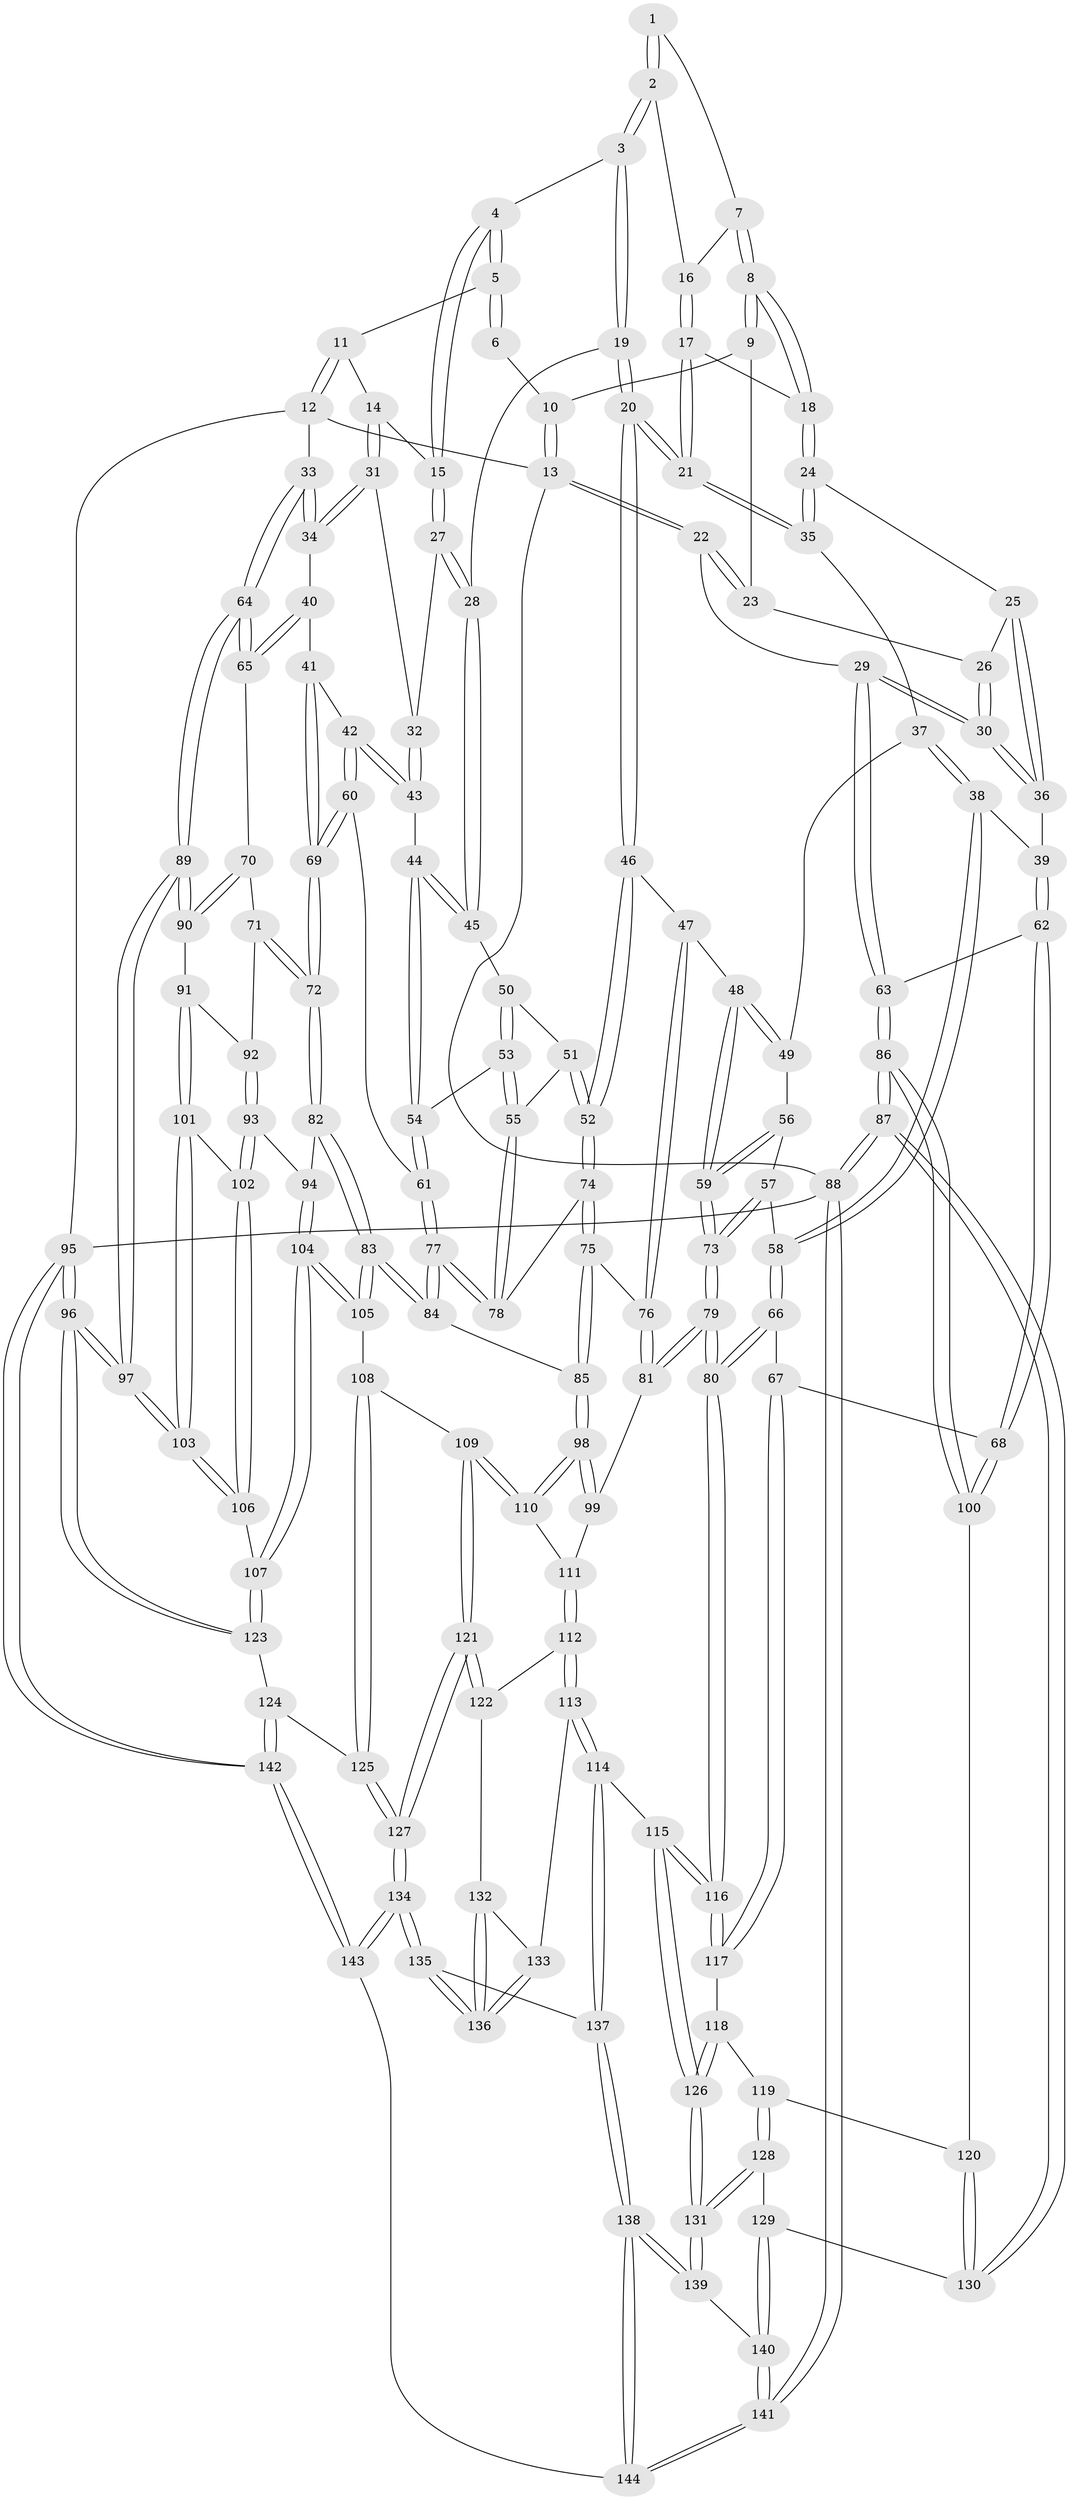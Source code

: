 // coarse degree distribution, {3: 0.2826086956521739, 6: 0.08695652173913043, 4: 0.41304347826086957, 2: 0.06521739130434782, 5: 0.15217391304347827}
// Generated by graph-tools (version 1.1) at 2025/38/03/04/25 23:38:33]
// undirected, 144 vertices, 357 edges
graph export_dot {
  node [color=gray90,style=filled];
  1 [pos="+0.38237140478169546+0"];
  2 [pos="+0.5105819071643719+0.10670344817580789"];
  3 [pos="+0.5148394851334981+0.10774039157517735"];
  4 [pos="+0.6580304414304774+0"];
  5 [pos="+0.6887118662519407+0"];
  6 [pos="+0.3793150264801937+0"];
  7 [pos="+0.4177995489298079+0.10860018342235109"];
  8 [pos="+0.27894047593472726+0.1400879891202272"];
  9 [pos="+0.23718736498342102+0.05826463018169087"];
  10 [pos="+0.26181731628179555+0"];
  11 [pos="+1+0"];
  12 [pos="+1+0"];
  13 [pos="+0+0"];
  14 [pos="+0.7678825778346999+0.1543918663622226"];
  15 [pos="+0.7008626037010568+0.1320546857203228"];
  16 [pos="+0.43926353937317125+0.11705378785404452"];
  17 [pos="+0.43071539975025436+0.21424578147335033"];
  18 [pos="+0.2782044426603251+0.16327935514869868"];
  19 [pos="+0.5834564489320778+0.25166406331487007"];
  20 [pos="+0.4793914761529988+0.2961665422189268"];
  21 [pos="+0.4716876530354724+0.29159992089235665"];
  22 [pos="+0+0"];
  23 [pos="+0.09647349206542268+0.11357142826663014"];
  24 [pos="+0.2720417256931782+0.1864667822671229"];
  25 [pos="+0.1253569274286802+0.24800683580121094"];
  26 [pos="+0.09220462619761732+0.14275217135672585"];
  27 [pos="+0.6006744615927375+0.24645738617281232"];
  28 [pos="+0.5905374461993368+0.2528733309250082"];
  29 [pos="+0+0.2815074016326993"];
  30 [pos="+0+0.28544116862536173"];
  31 [pos="+0.8712402426607926+0.2215022195726419"];
  32 [pos="+0.8085711624028609+0.2788540445183423"];
  33 [pos="+1+0.13457592736900306"];
  34 [pos="+1+0.2021389249984354"];
  35 [pos="+0.30100699960476424+0.27869761571810653"];
  36 [pos="+0.08282773824886268+0.32609024623727084"];
  37 [pos="+0.2981725474740848+0.28666724586346093"];
  38 [pos="+0.1373626374451735+0.3667825650328251"];
  39 [pos="+0.09640052864437731+0.343068073707657"];
  40 [pos="+0.872568535812422+0.4167188960004162"];
  41 [pos="+0.8584532566258305+0.41916269727897587"];
  42 [pos="+0.8252952771402741+0.4106540832136772"];
  43 [pos="+0.7663365652446411+0.370093912193285"];
  44 [pos="+0.7460272500493464+0.38002963111370625"];
  45 [pos="+0.6030168874850853+0.27741317038320923"];
  46 [pos="+0.45884837015046437+0.3863780823919877"];
  47 [pos="+0.4350434200888907+0.40412344636422437"];
  48 [pos="+0.3713222475376073+0.43173321986041097"];
  49 [pos="+0.30522605095726035+0.3285419414735186"];
  50 [pos="+0.6033457224905355+0.28328310897483566"];
  51 [pos="+0.5971977436560527+0.32546011149288884"];
  52 [pos="+0.5676454181989493+0.47390585288867065"];
  53 [pos="+0.6647839058944307+0.44774906653305196"];
  54 [pos="+0.715111939159925+0.4337353166591973"];
  55 [pos="+0.6379677059044473+0.4658183693225161"];
  56 [pos="+0.24660642659373774+0.40773960079467264"];
  57 [pos="+0.21207168886291347+0.422580037615394"];
  58 [pos="+0.18042371280765046+0.4279317391274105"];
  59 [pos="+0.3666262976627774+0.4390153258973958"];
  60 [pos="+0.7914229625562954+0.5002739762682764"];
  61 [pos="+0.748693719727573+0.4867564061118187"];
  62 [pos="+0.051546356408799655+0.4623027879742718"];
  63 [pos="+0+0.398508609958618"];
  64 [pos="+1+0.44104443993025105"];
  65 [pos="+0.9094021627700846+0.4631674057586744"];
  66 [pos="+0.1806414481000302+0.562454677477735"];
  67 [pos="+0.06502001348523687+0.5882625085659584"];
  68 [pos="+0.056167086896693905+0.5876270830684199"];
  69 [pos="+0.8328299586624641+0.5346398416074101"];
  70 [pos="+0.8829038550589183+0.5431035944544382"];
  71 [pos="+0.8713059146726364+0.5460447610541915"];
  72 [pos="+0.8410054528371372+0.5481116894930351"];
  73 [pos="+0.3485145017779376+0.4938271701431181"];
  74 [pos="+0.5769940368205918+0.4887688862684248"];
  75 [pos="+0.5587521559680091+0.5442515941534365"];
  76 [pos="+0.47087700865894805+0.5363940984974583"];
  77 [pos="+0.71268418548735+0.5614297315790855"];
  78 [pos="+0.6312253480020114+0.47086526814088925"];
  79 [pos="+0.3376518605040669+0.5714555219385138"];
  80 [pos="+0.2648889355597868+0.6080528151356392"];
  81 [pos="+0.3436848618487271+0.5732836105219619"];
  82 [pos="+0.8378267491116409+0.5529197269259106"];
  83 [pos="+0.7566130587505654+0.6350085264133745"];
  84 [pos="+0.7132395896345031+0.5836866201071172"];
  85 [pos="+0.5685669316383611+0.5829034060385776"];
  86 [pos="+0+0.6352657614380314"];
  87 [pos="+0+0.8464155619939281"];
  88 [pos="+0+1"];
  89 [pos="+1+0.5242472500888316"];
  90 [pos="+0.9966173744299598+0.5732161340230575"];
  91 [pos="+0.954587844754803+0.6232126663636745"];
  92 [pos="+0.891929498891208+0.6135215001392441"];
  93 [pos="+0.8862283577068343+0.6504434212538134"];
  94 [pos="+0.8759839801920434+0.6484050088649251"];
  95 [pos="+1+1"];
  96 [pos="+1+1"];
  97 [pos="+1+0.913091382275005"];
  98 [pos="+0.5618482121030589+0.6226453126181763"];
  99 [pos="+0.3587562707542177+0.5866385174171811"];
  100 [pos="+0+0.6338358022169296"];
  101 [pos="+0.9294814532018894+0.6605822897529671"];
  102 [pos="+0.9115012100915747+0.6657968635994188"];
  103 [pos="+1+0.796234897925497"];
  104 [pos="+0.7596748011871576+0.68444745991572"];
  105 [pos="+0.7557003214648451+0.6817380483921474"];
  106 [pos="+0.8614934000226632+0.7665363697787843"];
  107 [pos="+0.8375074257096018+0.7720181721485794"];
  108 [pos="+0.7542680971724293+0.6824235234396246"];
  109 [pos="+0.569196925988158+0.6947820040609681"];
  110 [pos="+0.56043945182421+0.6727414574000478"];
  111 [pos="+0.4225986908424918+0.6598308114037251"];
  112 [pos="+0.4083468170239417+0.7391007652394972"];
  113 [pos="+0.3643223379750359+0.7724959834291169"];
  114 [pos="+0.31564262716426955+0.7788208669241887"];
  115 [pos="+0.27755174304886254+0.7603164496611274"];
  116 [pos="+0.2606012884766346+0.7083009971046411"];
  117 [pos="+0.12631552495108672+0.7278776436929929"];
  118 [pos="+0.10598099380545055+0.758039148935877"];
  119 [pos="+0.10063796164994744+0.759617886767083"];
  120 [pos="+0.04404682948345395+0.7528062980940596"];
  121 [pos="+0.5608803889214807+0.7349899608917855"];
  122 [pos="+0.5166828789767021+0.7535662443928015"];
  123 [pos="+0.8134170753969054+0.847336269494234"];
  124 [pos="+0.7927441067184513+0.8717092555544496"];
  125 [pos="+0.6544979285689012+0.8650718509220388"];
  126 [pos="+0.19469515581612998+0.8528455914454346"];
  127 [pos="+0.6275260383754162+0.8738384983202885"];
  128 [pos="+0.07735829848933247+0.8550194544427071"];
  129 [pos="+0.03534652541738788+0.8676419827119938"];
  130 [pos="+0.03247862779268792+0.866194680571703"];
  131 [pos="+0.1899553733663656+0.8649377993000024"];
  132 [pos="+0.48279912537376374+0.7962797233144138"];
  133 [pos="+0.38790115347036924+0.7899001956823317"];
  134 [pos="+0.5916893849362398+0.9439765251994288"];
  135 [pos="+0.45751770973838335+0.8846692606060356"];
  136 [pos="+0.4549452254112557+0.8657908296128919"];
  137 [pos="+0.3623828680098456+0.9307088369566994"];
  138 [pos="+0.26948431507930665+1"];
  139 [pos="+0.2018506667577467+0.9534956364023699"];
  140 [pos="+0.05157124907478621+0.920456607304525"];
  141 [pos="+0+1"];
  142 [pos="+0.9144961531094317+1"];
  143 [pos="+0.59987925140115+1"];
  144 [pos="+0.2692136807651301+1"];
  1 -- 2;
  1 -- 2;
  1 -- 7;
  2 -- 3;
  2 -- 3;
  2 -- 16;
  3 -- 4;
  3 -- 19;
  3 -- 19;
  4 -- 5;
  4 -- 5;
  4 -- 15;
  4 -- 15;
  5 -- 6;
  5 -- 6;
  5 -- 11;
  6 -- 10;
  7 -- 8;
  7 -- 8;
  7 -- 16;
  8 -- 9;
  8 -- 9;
  8 -- 18;
  8 -- 18;
  9 -- 10;
  9 -- 23;
  10 -- 13;
  10 -- 13;
  11 -- 12;
  11 -- 12;
  11 -- 14;
  12 -- 13;
  12 -- 33;
  12 -- 95;
  13 -- 22;
  13 -- 22;
  13 -- 88;
  14 -- 15;
  14 -- 31;
  14 -- 31;
  15 -- 27;
  15 -- 27;
  16 -- 17;
  16 -- 17;
  17 -- 18;
  17 -- 21;
  17 -- 21;
  18 -- 24;
  18 -- 24;
  19 -- 20;
  19 -- 20;
  19 -- 28;
  20 -- 21;
  20 -- 21;
  20 -- 46;
  20 -- 46;
  21 -- 35;
  21 -- 35;
  22 -- 23;
  22 -- 23;
  22 -- 29;
  23 -- 26;
  24 -- 25;
  24 -- 35;
  24 -- 35;
  25 -- 26;
  25 -- 36;
  25 -- 36;
  26 -- 30;
  26 -- 30;
  27 -- 28;
  27 -- 28;
  27 -- 32;
  28 -- 45;
  28 -- 45;
  29 -- 30;
  29 -- 30;
  29 -- 63;
  29 -- 63;
  30 -- 36;
  30 -- 36;
  31 -- 32;
  31 -- 34;
  31 -- 34;
  32 -- 43;
  32 -- 43;
  33 -- 34;
  33 -- 34;
  33 -- 64;
  33 -- 64;
  34 -- 40;
  35 -- 37;
  36 -- 39;
  37 -- 38;
  37 -- 38;
  37 -- 49;
  38 -- 39;
  38 -- 58;
  38 -- 58;
  39 -- 62;
  39 -- 62;
  40 -- 41;
  40 -- 65;
  40 -- 65;
  41 -- 42;
  41 -- 69;
  41 -- 69;
  42 -- 43;
  42 -- 43;
  42 -- 60;
  42 -- 60;
  43 -- 44;
  44 -- 45;
  44 -- 45;
  44 -- 54;
  44 -- 54;
  45 -- 50;
  46 -- 47;
  46 -- 52;
  46 -- 52;
  47 -- 48;
  47 -- 76;
  47 -- 76;
  48 -- 49;
  48 -- 49;
  48 -- 59;
  48 -- 59;
  49 -- 56;
  50 -- 51;
  50 -- 53;
  50 -- 53;
  51 -- 52;
  51 -- 52;
  51 -- 55;
  52 -- 74;
  52 -- 74;
  53 -- 54;
  53 -- 55;
  53 -- 55;
  54 -- 61;
  54 -- 61;
  55 -- 78;
  55 -- 78;
  56 -- 57;
  56 -- 59;
  56 -- 59;
  57 -- 58;
  57 -- 73;
  57 -- 73;
  58 -- 66;
  58 -- 66;
  59 -- 73;
  59 -- 73;
  60 -- 61;
  60 -- 69;
  60 -- 69;
  61 -- 77;
  61 -- 77;
  62 -- 63;
  62 -- 68;
  62 -- 68;
  63 -- 86;
  63 -- 86;
  64 -- 65;
  64 -- 65;
  64 -- 89;
  64 -- 89;
  65 -- 70;
  66 -- 67;
  66 -- 80;
  66 -- 80;
  67 -- 68;
  67 -- 117;
  67 -- 117;
  68 -- 100;
  68 -- 100;
  69 -- 72;
  69 -- 72;
  70 -- 71;
  70 -- 90;
  70 -- 90;
  71 -- 72;
  71 -- 72;
  71 -- 92;
  72 -- 82;
  72 -- 82;
  73 -- 79;
  73 -- 79;
  74 -- 75;
  74 -- 75;
  74 -- 78;
  75 -- 76;
  75 -- 85;
  75 -- 85;
  76 -- 81;
  76 -- 81;
  77 -- 78;
  77 -- 78;
  77 -- 84;
  77 -- 84;
  79 -- 80;
  79 -- 80;
  79 -- 81;
  79 -- 81;
  80 -- 116;
  80 -- 116;
  81 -- 99;
  82 -- 83;
  82 -- 83;
  82 -- 94;
  83 -- 84;
  83 -- 84;
  83 -- 105;
  83 -- 105;
  84 -- 85;
  85 -- 98;
  85 -- 98;
  86 -- 87;
  86 -- 87;
  86 -- 100;
  86 -- 100;
  87 -- 88;
  87 -- 88;
  87 -- 130;
  87 -- 130;
  88 -- 141;
  88 -- 141;
  88 -- 95;
  89 -- 90;
  89 -- 90;
  89 -- 97;
  89 -- 97;
  90 -- 91;
  91 -- 92;
  91 -- 101;
  91 -- 101;
  92 -- 93;
  92 -- 93;
  93 -- 94;
  93 -- 102;
  93 -- 102;
  94 -- 104;
  94 -- 104;
  95 -- 96;
  95 -- 96;
  95 -- 142;
  95 -- 142;
  96 -- 97;
  96 -- 97;
  96 -- 123;
  96 -- 123;
  97 -- 103;
  97 -- 103;
  98 -- 99;
  98 -- 99;
  98 -- 110;
  98 -- 110;
  99 -- 111;
  100 -- 120;
  101 -- 102;
  101 -- 103;
  101 -- 103;
  102 -- 106;
  102 -- 106;
  103 -- 106;
  103 -- 106;
  104 -- 105;
  104 -- 105;
  104 -- 107;
  104 -- 107;
  105 -- 108;
  106 -- 107;
  107 -- 123;
  107 -- 123;
  108 -- 109;
  108 -- 125;
  108 -- 125;
  109 -- 110;
  109 -- 110;
  109 -- 121;
  109 -- 121;
  110 -- 111;
  111 -- 112;
  111 -- 112;
  112 -- 113;
  112 -- 113;
  112 -- 122;
  113 -- 114;
  113 -- 114;
  113 -- 133;
  114 -- 115;
  114 -- 137;
  114 -- 137;
  115 -- 116;
  115 -- 116;
  115 -- 126;
  115 -- 126;
  116 -- 117;
  116 -- 117;
  117 -- 118;
  118 -- 119;
  118 -- 126;
  118 -- 126;
  119 -- 120;
  119 -- 128;
  119 -- 128;
  120 -- 130;
  120 -- 130;
  121 -- 122;
  121 -- 122;
  121 -- 127;
  121 -- 127;
  122 -- 132;
  123 -- 124;
  124 -- 125;
  124 -- 142;
  124 -- 142;
  125 -- 127;
  125 -- 127;
  126 -- 131;
  126 -- 131;
  127 -- 134;
  127 -- 134;
  128 -- 129;
  128 -- 131;
  128 -- 131;
  129 -- 130;
  129 -- 140;
  129 -- 140;
  131 -- 139;
  131 -- 139;
  132 -- 133;
  132 -- 136;
  132 -- 136;
  133 -- 136;
  133 -- 136;
  134 -- 135;
  134 -- 135;
  134 -- 143;
  134 -- 143;
  135 -- 136;
  135 -- 136;
  135 -- 137;
  137 -- 138;
  137 -- 138;
  138 -- 139;
  138 -- 139;
  138 -- 144;
  138 -- 144;
  139 -- 140;
  140 -- 141;
  140 -- 141;
  141 -- 144;
  141 -- 144;
  142 -- 143;
  142 -- 143;
  143 -- 144;
}
